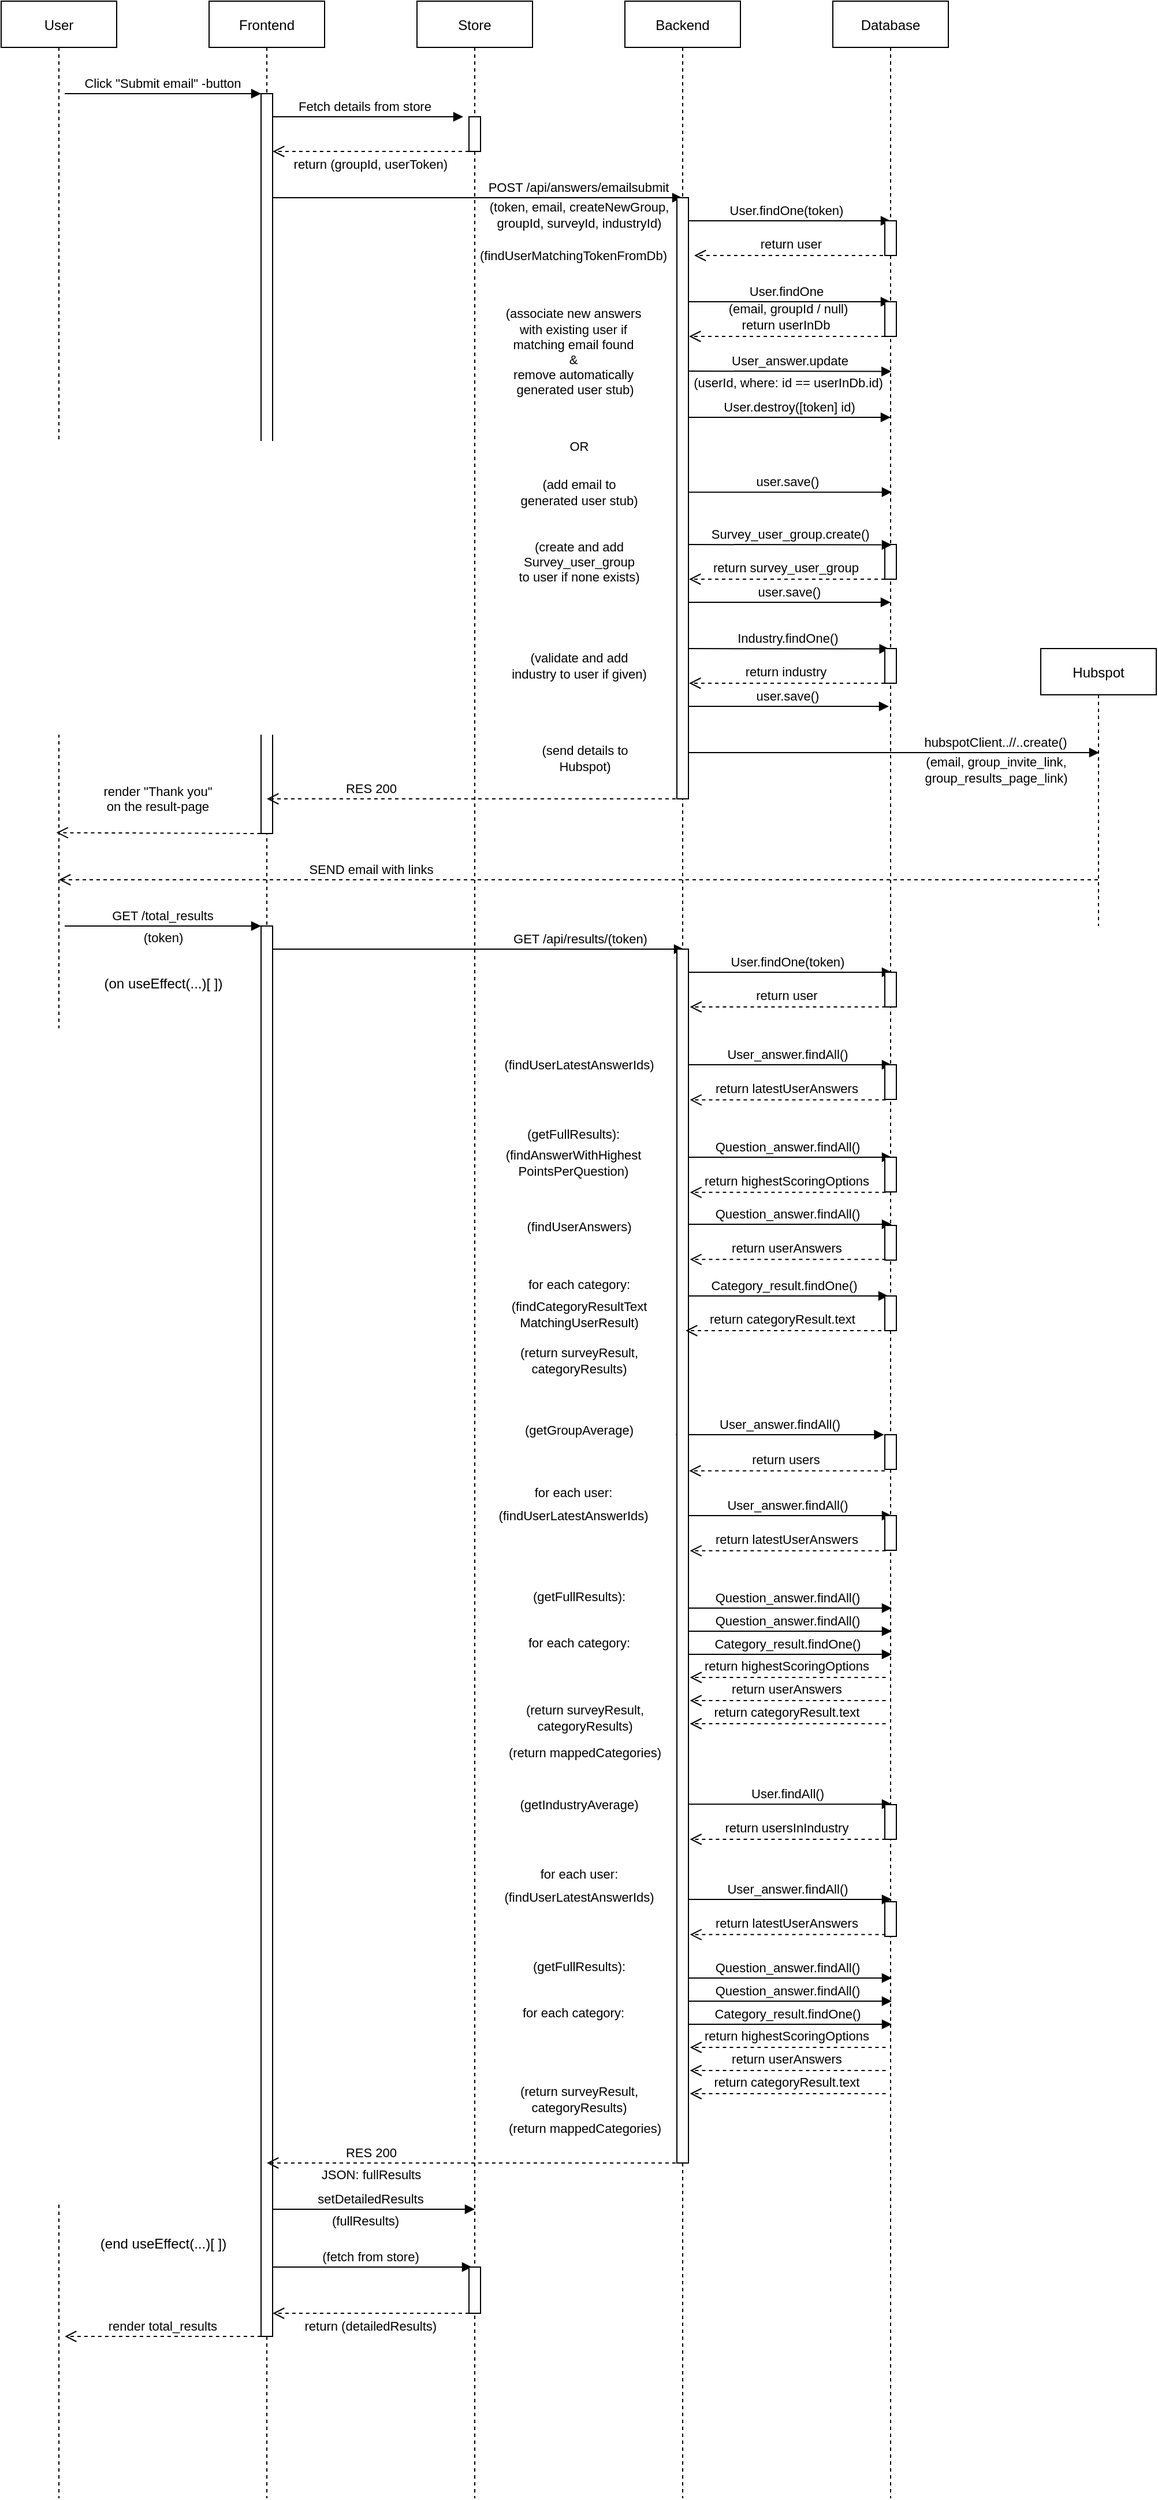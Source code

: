 <mxfile version="14.6.8" type="device"><diagram id="_fzlGBdNxtunt4h5yGqz" name="Page-1"><mxGraphModel dx="828" dy="972" grid="1" gridSize="10" guides="1" tooltips="1" connect="1" arrows="1" fold="1" page="1" pageScale="1" pageWidth="827" pageHeight="1169" math="0" shadow="0"><root><mxCell id="0"/><mxCell id="1" parent="0"/><mxCell id="S_Sg5FoR79178J5LLzJa-69" value="render &quot;Thank you&quot;&#xA;on the result-page&#xA;" style="verticalAlign=bottom;endArrow=open;dashed=1;endSize=8;exitX=-0.055;exitY=0.255;shadow=0;strokeWidth=1;exitDx=0;exitDy=0;exitPerimeter=0;entryX=0.478;entryY=0.333;entryDx=0;entryDy=0;entryPerimeter=0;" edge="1" parent="1" target="S_Sg5FoR79178J5LLzJa-1"><mxGeometry x="0.008" y="-1" relative="1" as="geometry"><mxPoint x="175.27" y="800" as="targetPoint"/><mxPoint x="344.72" y="800" as="sourcePoint"/><Array as="points"/><mxPoint as="offset"/></mxGeometry></mxCell><mxCell id="S_Sg5FoR79178J5LLzJa-140" value="(fetch from store)" style="verticalAlign=bottom;endArrow=block;shadow=0;strokeWidth=1;" edge="1" parent="1"><mxGeometry relative="1" as="geometry"><mxPoint x="352.5" y="2040" as="sourcePoint"/><mxPoint x="527.5" y="2040" as="targetPoint"/></mxGeometry></mxCell><mxCell id="S_Sg5FoR79178J5LLzJa-141" value="return (detailedResults)" style="verticalAlign=bottom;endArrow=open;dashed=1;endSize=8;shadow=0;strokeWidth=1;" edge="1" parent="1"><mxGeometry y="20" relative="1" as="geometry"><mxPoint x="355.07" y="2080" as="targetPoint"/><mxPoint x="524.93" y="2080" as="sourcePoint"/><Array as="points"/><mxPoint as="offset"/></mxGeometry></mxCell><mxCell id="S_Sg5FoR79178J5LLzJa-138" value="setDetailedResults" style="verticalAlign=bottom;endArrow=block;shadow=0;strokeWidth=1;" edge="1" parent="1"><mxGeometry relative="1" as="geometry"><mxPoint x="350" y="1990" as="sourcePoint"/><mxPoint x="530.0" y="1990" as="targetPoint"/></mxGeometry></mxCell><mxCell id="S_Sg5FoR79178J5LLzJa-132" value="User_answer.findAll()" style="verticalAlign=bottom;endArrow=block;shadow=0;strokeWidth=1;" edge="1" parent="1"><mxGeometry relative="1" as="geometry"><mxPoint x="711" y="1722" as="sourcePoint"/><mxPoint x="891.0" y="1722" as="targetPoint"/></mxGeometry></mxCell><mxCell id="S_Sg5FoR79178J5LLzJa-125" value="Question_answer.findAll()" style="verticalAlign=bottom;endArrow=block;shadow=0;strokeWidth=1;" edge="1" parent="1"><mxGeometry relative="1" as="geometry"><mxPoint x="711" y="1790" as="sourcePoint"/><mxPoint x="891.0" y="1790" as="targetPoint"/></mxGeometry></mxCell><mxCell id="S_Sg5FoR79178J5LLzJa-126" value="Question_answer.findAll()" style="verticalAlign=bottom;endArrow=block;shadow=0;strokeWidth=1;" edge="1" parent="1"><mxGeometry relative="1" as="geometry"><mxPoint x="711" y="1810" as="sourcePoint"/><mxPoint x="891.0" y="1810" as="targetPoint"/></mxGeometry></mxCell><mxCell id="S_Sg5FoR79178J5LLzJa-127" value="Category_result.findOne()" style="verticalAlign=bottom;endArrow=block;shadow=0;strokeWidth=1;" edge="1" parent="1"><mxGeometry relative="1" as="geometry"><mxPoint x="711" y="1830" as="sourcePoint"/><mxPoint x="891.0" y="1830" as="targetPoint"/></mxGeometry></mxCell><mxCell id="S_Sg5FoR79178J5LLzJa-128" value="return highestScoringOptions" style="verticalAlign=bottom;endArrow=open;dashed=1;endSize=8;exitX=-0.055;exitY=0.255;shadow=0;strokeWidth=1;exitDx=0;exitDy=0;exitPerimeter=0;" edge="1" parent="1"><mxGeometry x="0.008" y="-1" relative="1" as="geometry"><mxPoint x="716.28" y="1850" as="targetPoint"/><mxPoint x="885.73" y="1850" as="sourcePoint"/><Array as="points"/><mxPoint as="offset"/></mxGeometry></mxCell><mxCell id="S_Sg5FoR79178J5LLzJa-129" value="return userAnswers" style="verticalAlign=bottom;endArrow=open;dashed=1;endSize=8;exitX=-0.055;exitY=0.255;shadow=0;strokeWidth=1;exitDx=0;exitDy=0;exitPerimeter=0;" edge="1" parent="1"><mxGeometry x="0.008" y="-1" relative="1" as="geometry"><mxPoint x="716.28" y="1870" as="targetPoint"/><mxPoint x="885.73" y="1870" as="sourcePoint"/><Array as="points"/><mxPoint as="offset"/></mxGeometry></mxCell><mxCell id="S_Sg5FoR79178J5LLzJa-130" value="return categoryResult.text" style="verticalAlign=bottom;endArrow=open;dashed=1;endSize=8;exitX=-0.055;exitY=0.255;shadow=0;strokeWidth=1;exitDx=0;exitDy=0;exitPerimeter=0;" edge="1" parent="1"><mxGeometry x="0.008" y="-1" relative="1" as="geometry"><mxPoint x="716.28" y="1890" as="targetPoint"/><mxPoint x="885.73" y="1890" as="sourcePoint"/><Array as="points"/><mxPoint as="offset"/></mxGeometry></mxCell><mxCell id="S_Sg5FoR79178J5LLzJa-118" value="User.findAll()" style="verticalAlign=bottom;endArrow=block;shadow=0;strokeWidth=1;" edge="1" parent="1"><mxGeometry relative="1" as="geometry"><mxPoint x="711" y="1639.58" as="sourcePoint"/><mxPoint x="891.0" y="1639.58" as="targetPoint"/></mxGeometry></mxCell><mxCell id="S_Sg5FoR79178J5LLzJa-110" value="Question_answer.findAll()" style="verticalAlign=bottom;endArrow=block;shadow=0;strokeWidth=1;" edge="1" parent="1"><mxGeometry relative="1" as="geometry"><mxPoint x="711" y="1470" as="sourcePoint"/><mxPoint x="891.0" y="1470" as="targetPoint"/></mxGeometry></mxCell><mxCell id="S_Sg5FoR79178J5LLzJa-111" value="Question_answer.findAll()" style="verticalAlign=bottom;endArrow=block;shadow=0;strokeWidth=1;" edge="1" parent="1"><mxGeometry relative="1" as="geometry"><mxPoint x="711" y="1490" as="sourcePoint"/><mxPoint x="891.0" y="1490" as="targetPoint"/></mxGeometry></mxCell><mxCell id="S_Sg5FoR79178J5LLzJa-112" value="Category_result.findOne()" style="verticalAlign=bottom;endArrow=block;shadow=0;strokeWidth=1;" edge="1" parent="1"><mxGeometry relative="1" as="geometry"><mxPoint x="711" y="1510" as="sourcePoint"/><mxPoint x="891" y="1510" as="targetPoint"/></mxGeometry></mxCell><mxCell id="S_Sg5FoR79178J5LLzJa-106" value="User_answer.findAll()" style="verticalAlign=bottom;endArrow=block;shadow=0;strokeWidth=1;" edge="1" parent="1"><mxGeometry relative="1" as="geometry"><mxPoint x="711" y="1390.0" as="sourcePoint"/><mxPoint x="891.0" y="1390.0" as="targetPoint"/></mxGeometry></mxCell><mxCell id="S_Sg5FoR79178J5LLzJa-107" value="return latestUserAnswers" style="verticalAlign=bottom;endArrow=open;dashed=1;endSize=8;exitX=-0.055;exitY=0.255;shadow=0;strokeWidth=1;exitDx=0;exitDy=0;exitPerimeter=0;" edge="1" parent="1"><mxGeometry x="0.008" y="-1" relative="1" as="geometry"><mxPoint x="716.28" y="1420.42" as="targetPoint"/><mxPoint x="885.73" y="1420.42" as="sourcePoint"/><Array as="points"/><mxPoint as="offset"/></mxGeometry></mxCell><mxCell id="S_Sg5FoR79178J5LLzJa-102" value="Question_answer.findAll()" style="verticalAlign=bottom;endArrow=block;shadow=0;strokeWidth=1;" edge="1" parent="1"><mxGeometry relative="1" as="geometry"><mxPoint x="711" y="1138" as="sourcePoint"/><mxPoint x="891.0" y="1138" as="targetPoint"/></mxGeometry></mxCell><mxCell id="S_Sg5FoR79178J5LLzJa-95" value="User_answer.findAll()" style="verticalAlign=bottom;endArrow=block;shadow=0;strokeWidth=1;" edge="1" parent="1"><mxGeometry relative="1" as="geometry"><mxPoint x="704.27" y="1320" as="sourcePoint"/><mxPoint x="884.27" y="1320" as="targetPoint"/></mxGeometry></mxCell><mxCell id="S_Sg5FoR79178J5LLzJa-96" value="return users" style="verticalAlign=bottom;endArrow=open;dashed=1;endSize=8;exitX=-0.055;exitY=0.255;shadow=0;strokeWidth=1;exitDx=0;exitDy=0;exitPerimeter=0;" edge="1" parent="1"><mxGeometry x="0.008" y="-1" relative="1" as="geometry"><mxPoint x="715.55" y="1351.25" as="targetPoint"/><mxPoint x="885" y="1351.25" as="sourcePoint"/><Array as="points"/><mxPoint as="offset"/></mxGeometry></mxCell><mxCell id="S_Sg5FoR79178J5LLzJa-86" value="Category_result.findOne()" style="verticalAlign=bottom;endArrow=block;shadow=0;strokeWidth=1;" edge="1" parent="1"><mxGeometry relative="1" as="geometry"><mxPoint x="708" y="1200.0" as="sourcePoint"/><mxPoint x="888.0" y="1200.0" as="targetPoint"/></mxGeometry></mxCell><mxCell id="S_Sg5FoR79178J5LLzJa-83" value="Question_answer.findAll()" style="verticalAlign=bottom;endArrow=block;shadow=0;strokeWidth=1;" edge="1" parent="1"><mxGeometry relative="1" as="geometry"><mxPoint x="711" y="1080.0" as="sourcePoint"/><mxPoint x="891.0" y="1080.0" as="targetPoint"/></mxGeometry></mxCell><mxCell id="S_Sg5FoR79178J5LLzJa-78" value="User_answer.findAll()" style="verticalAlign=bottom;endArrow=block;shadow=0;strokeWidth=1;" edge="1" parent="1"><mxGeometry relative="1" as="geometry"><mxPoint x="711" y="1000.0" as="sourcePoint"/><mxPoint x="891.0" y="1000.0" as="targetPoint"/></mxGeometry></mxCell><mxCell id="S_Sg5FoR79178J5LLzJa-73" value="User.findOne(token)" style="verticalAlign=bottom;endArrow=block;shadow=0;strokeWidth=1;" edge="1" parent="1"><mxGeometry relative="1" as="geometry"><mxPoint x="711" y="920.0" as="sourcePoint"/><mxPoint x="891" y="920" as="targetPoint"/></mxGeometry></mxCell><mxCell id="S_Sg5FoR79178J5LLzJa-72" value="GET /api/results/(token)" style="verticalAlign=bottom;endArrow=block;shadow=0;strokeWidth=1;" edge="1" parent="1"><mxGeometry x="0.502" relative="1" as="geometry"><mxPoint x="351.5" y="900" as="sourcePoint"/><mxPoint x="711" y="900" as="targetPoint"/><mxPoint as="offset"/></mxGeometry></mxCell><mxCell id="S_Sg5FoR79178J5LLzJa-65" value="hubspotClient..//..create()" style="verticalAlign=bottom;endArrow=block;shadow=0;strokeWidth=1;" edge="1" parent="1"><mxGeometry x="0.502" relative="1" as="geometry"><mxPoint x="711" y="730" as="sourcePoint"/><mxPoint x="1070.5" y="730" as="targetPoint"/><mxPoint as="offset"/></mxGeometry></mxCell><mxCell id="S_Sg5FoR79178J5LLzJa-56" value="user.save()" style="verticalAlign=bottom;endArrow=block;shadow=0;strokeWidth=1;" edge="1" parent="1"><mxGeometry relative="1" as="geometry"><mxPoint x="713.5" y="690.0" as="sourcePoint"/><mxPoint x="888.5" y="690" as="targetPoint"/></mxGeometry></mxCell><mxCell id="S_Sg5FoR79178J5LLzJa-53" value="Industry.findOne()" style="verticalAlign=bottom;endArrow=block;shadow=0;strokeWidth=1;entryX=0.998;entryY=0.014;entryDx=0;entryDy=0;entryPerimeter=0;" edge="1" parent="1"><mxGeometry relative="1" as="geometry"><mxPoint x="713.18" y="640.0" as="sourcePoint"/><mxPoint x="888.82" y="640.28" as="targetPoint"/></mxGeometry></mxCell><mxCell id="S_Sg5FoR79178J5LLzJa-43" value="user.save()" style="verticalAlign=bottom;endArrow=block;shadow=0;strokeWidth=1;" edge="1" parent="1"><mxGeometry relative="1" as="geometry"><mxPoint x="711" y="504.71" as="sourcePoint"/><mxPoint x="891" y="504.71" as="targetPoint"/></mxGeometry></mxCell><mxCell id="S_Sg5FoR79178J5LLzJa-29" value="User.findOne" style="verticalAlign=bottom;endArrow=block;shadow=0;strokeWidth=1;" edge="1" parent="1"><mxGeometry relative="1" as="geometry"><mxPoint x="710" y="340.0" as="sourcePoint"/><mxPoint x="890" y="340" as="targetPoint"/></mxGeometry></mxCell><mxCell id="S_Sg5FoR79178J5LLzJa-26" value="User.findOne(token)" style="verticalAlign=bottom;endArrow=block;shadow=0;strokeWidth=1;" edge="1" parent="1"><mxGeometry relative="1" as="geometry"><mxPoint x="710" y="270.0" as="sourcePoint"/><mxPoint x="890" y="270" as="targetPoint"/></mxGeometry></mxCell><mxCell id="S_Sg5FoR79178J5LLzJa-24" value="POST /api/answers/emailsubmit" style="verticalAlign=bottom;endArrow=block;shadow=0;strokeWidth=1;" edge="1" parent="1"><mxGeometry x="0.502" relative="1" as="geometry"><mxPoint x="350" y="250" as="sourcePoint"/><mxPoint x="709.5" y="250" as="targetPoint"/><mxPoint as="offset"/></mxGeometry></mxCell><mxCell id="S_Sg5FoR79178J5LLzJa-22" value="Fetch details from store" style="verticalAlign=bottom;endArrow=block;entryX=0;entryY=0;shadow=0;strokeWidth=1;" edge="1" parent="1"><mxGeometry relative="1" as="geometry"><mxPoint x="350" y="180.0" as="sourcePoint"/><mxPoint x="520" y="180.0" as="targetPoint"/><mxPoint as="offset"/></mxGeometry></mxCell><mxCell id="S_Sg5FoR79178J5LLzJa-1" value="User" style="shape=umlLifeline;perimeter=lifelinePerimeter;container=1;collapsible=0;recursiveResize=0;rounded=0;shadow=0;strokeWidth=1;" vertex="1" parent="1"><mxGeometry x="120" y="80" width="100" height="2160" as="geometry"/></mxCell><mxCell id="S_Sg5FoR79178J5LLzJa-2" value="Frontend" style="shape=umlLifeline;perimeter=lifelinePerimeter;container=1;collapsible=0;recursiveResize=0;rounded=0;shadow=0;strokeWidth=1;" vertex="1" parent="1"><mxGeometry x="300" y="80" width="100" height="2160" as="geometry"/></mxCell><mxCell id="S_Sg5FoR79178J5LLzJa-3" value="" style="points=[];perimeter=orthogonalPerimeter;rounded=0;shadow=0;strokeWidth=1;" vertex="1" parent="S_Sg5FoR79178J5LLzJa-2"><mxGeometry x="45" y="80" width="10" height="640" as="geometry"/></mxCell><mxCell id="S_Sg5FoR79178J5LLzJa-5" value="" style="points=[];perimeter=orthogonalPerimeter;rounded=0;shadow=0;strokeWidth=1;" vertex="1" parent="S_Sg5FoR79178J5LLzJa-2"><mxGeometry x="45" y="800" width="10" height="1220" as="geometry"/></mxCell><mxCell id="S_Sg5FoR79178J5LLzJa-6" value="Store" style="shape=umlLifeline;perimeter=lifelinePerimeter;container=1;collapsible=0;recursiveResize=0;rounded=0;shadow=0;strokeWidth=1;" vertex="1" parent="1"><mxGeometry x="480" y="80" width="100" height="2160" as="geometry"/></mxCell><mxCell id="S_Sg5FoR79178J5LLzJa-7" value="" style="points=[];perimeter=orthogonalPerimeter;rounded=0;shadow=0;strokeWidth=1;" vertex="1" parent="S_Sg5FoR79178J5LLzJa-6"><mxGeometry x="45" y="100" width="10" height="30" as="geometry"/></mxCell><mxCell id="S_Sg5FoR79178J5LLzJa-144" value="" style="points=[];perimeter=orthogonalPerimeter;rounded=0;shadow=0;strokeWidth=1;" vertex="1" parent="S_Sg5FoR79178J5LLzJa-6"><mxGeometry x="45" y="1960" width="10" height="40" as="geometry"/></mxCell><mxCell id="S_Sg5FoR79178J5LLzJa-9" value="Backend" style="shape=umlLifeline;perimeter=lifelinePerimeter;container=1;collapsible=0;recursiveResize=0;rounded=0;shadow=0;strokeWidth=1;" vertex="1" parent="1"><mxGeometry x="660" y="80" width="100" height="2160" as="geometry"/></mxCell><mxCell id="S_Sg5FoR79178J5LLzJa-10" value="" style="points=[];perimeter=orthogonalPerimeter;rounded=0;shadow=0;strokeWidth=1;" vertex="1" parent="S_Sg5FoR79178J5LLzJa-9"><mxGeometry x="45" y="170" width="10" height="520" as="geometry"/></mxCell><mxCell id="S_Sg5FoR79178J5LLzJa-12" value="" style="points=[];perimeter=orthogonalPerimeter;rounded=0;shadow=0;strokeWidth=1;" vertex="1" parent="S_Sg5FoR79178J5LLzJa-9"><mxGeometry x="45" y="820" width="10" height="1050" as="geometry"/></mxCell><mxCell id="S_Sg5FoR79178J5LLzJa-14" value="Database" style="shape=umlLifeline;perimeter=lifelinePerimeter;container=1;collapsible=0;recursiveResize=0;rounded=0;shadow=0;strokeWidth=1;" vertex="1" parent="1"><mxGeometry x="840" y="80" width="100" height="2160" as="geometry"/></mxCell><mxCell id="S_Sg5FoR79178J5LLzJa-15" value="" style="points=[];perimeter=orthogonalPerimeter;rounded=0;shadow=0;strokeWidth=1;" vertex="1" parent="S_Sg5FoR79178J5LLzJa-14"><mxGeometry x="45" y="190" width="10" height="30" as="geometry"/></mxCell><mxCell id="S_Sg5FoR79178J5LLzJa-48" value="" style="points=[];perimeter=orthogonalPerimeter;rounded=0;shadow=0;strokeWidth=1;" vertex="1" parent="S_Sg5FoR79178J5LLzJa-14"><mxGeometry x="45" y="470" width="10" height="30" as="geometry"/></mxCell><mxCell id="S_Sg5FoR79178J5LLzJa-55" value="" style="points=[];perimeter=orthogonalPerimeter;rounded=0;shadow=0;strokeWidth=1;" vertex="1" parent="S_Sg5FoR79178J5LLzJa-14"><mxGeometry x="45" y="560" width="10" height="30" as="geometry"/></mxCell><mxCell id="S_Sg5FoR79178J5LLzJa-74" value="" style="points=[];perimeter=orthogonalPerimeter;rounded=0;shadow=0;strokeWidth=1;" vertex="1" parent="S_Sg5FoR79178J5LLzJa-14"><mxGeometry x="45" y="840" width="10" height="30" as="geometry"/></mxCell><mxCell id="S_Sg5FoR79178J5LLzJa-79" value="" style="points=[];perimeter=orthogonalPerimeter;rounded=0;shadow=0;strokeWidth=1;" vertex="1" parent="S_Sg5FoR79178J5LLzJa-14"><mxGeometry x="45" y="1000" width="10" height="30" as="geometry"/></mxCell><mxCell id="S_Sg5FoR79178J5LLzJa-81" value="" style="points=[];perimeter=orthogonalPerimeter;rounded=0;shadow=0;strokeWidth=1;" vertex="1" parent="S_Sg5FoR79178J5LLzJa-14"><mxGeometry x="45" y="920" width="10" height="30" as="geometry"/></mxCell><mxCell id="S_Sg5FoR79178J5LLzJa-89" value="" style="points=[];perimeter=orthogonalPerimeter;rounded=0;shadow=0;strokeWidth=1;" vertex="1" parent="S_Sg5FoR79178J5LLzJa-14"><mxGeometry x="45" y="1120" width="10" height="30" as="geometry"/></mxCell><mxCell id="S_Sg5FoR79178J5LLzJa-97" value="" style="points=[];perimeter=orthogonalPerimeter;rounded=0;shadow=0;strokeWidth=1;" vertex="1" parent="S_Sg5FoR79178J5LLzJa-14"><mxGeometry x="45" y="1240" width="10" height="30" as="geometry"/></mxCell><mxCell id="S_Sg5FoR79178J5LLzJa-104" value="" style="points=[];perimeter=orthogonalPerimeter;rounded=0;shadow=0;strokeWidth=1;" vertex="1" parent="S_Sg5FoR79178J5LLzJa-14"><mxGeometry x="45" y="1059" width="10" height="30" as="geometry"/></mxCell><mxCell id="S_Sg5FoR79178J5LLzJa-108" value="" style="points=[];perimeter=orthogonalPerimeter;rounded=0;shadow=0;strokeWidth=1;" vertex="1" parent="S_Sg5FoR79178J5LLzJa-14"><mxGeometry x="45" y="1310" width="10" height="30" as="geometry"/></mxCell><mxCell id="S_Sg5FoR79178J5LLzJa-134" value="" style="points=[];perimeter=orthogonalPerimeter;rounded=0;shadow=0;strokeWidth=1;" vertex="1" parent="S_Sg5FoR79178J5LLzJa-14"><mxGeometry x="45" y="1644" width="10" height="30" as="geometry"/></mxCell><mxCell id="S_Sg5FoR79178J5LLzJa-21" value="Click &quot;Submit email&quot; -button" style="verticalAlign=bottom;endArrow=block;entryX=0;entryY=0;shadow=0;strokeWidth=1;" edge="1" parent="1"><mxGeometry relative="1" as="geometry"><mxPoint x="175" y="160.0" as="sourcePoint"/><mxPoint x="345" y="160.0" as="targetPoint"/><mxPoint as="offset"/></mxGeometry></mxCell><mxCell id="S_Sg5FoR79178J5LLzJa-23" value="return (groupId, userToken)" style="verticalAlign=bottom;endArrow=open;dashed=1;endSize=8;shadow=0;strokeWidth=1;" edge="1" parent="1"><mxGeometry y="20" relative="1" as="geometry"><mxPoint x="355.07" y="210" as="targetPoint"/><mxPoint x="524.93" y="210" as="sourcePoint"/><Array as="points"/><mxPoint as="offset"/></mxGeometry></mxCell><mxCell id="S_Sg5FoR79178J5LLzJa-25" value="&lt;div&gt;(token, email, createNewGroup,&lt;/div&gt;&lt;div&gt;groupId, surveyId, industryId)&lt;br&gt;&lt;/div&gt;" style="text;html=1;align=center;verticalAlign=middle;resizable=0;points=[];autosize=1;fontSize=11;" vertex="1" parent="1"><mxGeometry x="535" y="250" width="170" height="30" as="geometry"/></mxCell><mxCell id="S_Sg5FoR79178J5LLzJa-27" value="(findUserMatchingTokenFromDb)" style="text;html=1;align=center;verticalAlign=middle;resizable=0;points=[];autosize=1;fontSize=11;" vertex="1" parent="1"><mxGeometry x="525" y="290" width="180" height="20" as="geometry"/></mxCell><mxCell id="S_Sg5FoR79178J5LLzJa-28" value="return user" style="verticalAlign=bottom;endArrow=open;dashed=1;endSize=8;exitX=-0.055;exitY=0.255;shadow=0;strokeWidth=1;exitDx=0;exitDy=0;exitPerimeter=0;" edge="1" parent="1"><mxGeometry x="0.008" y="-1" relative="1" as="geometry"><mxPoint x="720" y="300.0" as="targetPoint"/><mxPoint x="889.45" y="300.0" as="sourcePoint"/><Array as="points"/><mxPoint as="offset"/></mxGeometry></mxCell><mxCell id="S_Sg5FoR79178J5LLzJa-30" value="" style="points=[];perimeter=orthogonalPerimeter;rounded=0;shadow=0;strokeWidth=1;" vertex="1" parent="1"><mxGeometry x="885" y="340" width="10" height="30" as="geometry"/></mxCell><mxCell id="S_Sg5FoR79178J5LLzJa-31" value="return userInDb" style="verticalAlign=bottom;endArrow=open;dashed=1;endSize=8;exitX=-0.055;exitY=0.255;shadow=0;strokeWidth=1;exitDx=0;exitDy=0;exitPerimeter=0;" edge="1" parent="1"><mxGeometry x="0.008" y="-1" relative="1" as="geometry"><mxPoint x="715.55" y="370.0" as="targetPoint"/><mxPoint x="885.0" y="370.0" as="sourcePoint"/><Array as="points"/><mxPoint as="offset"/></mxGeometry></mxCell><mxCell id="S_Sg5FoR79178J5LLzJa-32" value="(email, groupId / null)" style="text;html=1;align=center;verticalAlign=middle;resizable=0;points=[];autosize=1;fontSize=11;" vertex="1" parent="1"><mxGeometry x="741" y="336" width="120" height="20" as="geometry"/></mxCell><mxCell id="S_Sg5FoR79178J5LLzJa-34" value="&lt;div&gt;(associate new answers&lt;br&gt;&lt;/div&gt;&lt;div&gt;with existing user if&lt;/div&gt;&lt;div&gt; matching email found&lt;/div&gt;&lt;div&gt;&amp;amp;&lt;/div&gt;&lt;div&gt;remove automatically&lt;div&gt;&amp;nbsp;generated user stub)&lt;/div&gt;&lt;/div&gt;&lt;div&gt;&lt;br&gt;&lt;/div&gt;" style="text;html=1;align=center;verticalAlign=middle;resizable=0;points=[];autosize=1;fontSize=11;" vertex="1" parent="1"><mxGeometry x="550" y="340" width="130" height="100" as="geometry"/></mxCell><mxCell id="S_Sg5FoR79178J5LLzJa-35" value="User.destroy([token] id)" style="verticalAlign=bottom;endArrow=block;shadow=0;strokeWidth=1;" edge="1" parent="1"><mxGeometry relative="1" as="geometry"><mxPoint x="715" y="440.0" as="sourcePoint"/><mxPoint x="890" y="440" as="targetPoint"/></mxGeometry></mxCell><mxCell id="S_Sg5FoR79178J5LLzJa-36" value="&lt;div&gt;&lt;br&gt;&lt;/div&gt;" style="text;html=1;align=center;verticalAlign=middle;resizable=0;points=[];autosize=1;fontSize=11;" vertex="1" parent="1"><mxGeometry x="610" y="415" width="20" height="20" as="geometry"/></mxCell><mxCell id="S_Sg5FoR79178J5LLzJa-38" value="User_answer.update" style="verticalAlign=bottom;endArrow=block;shadow=0;strokeWidth=1;entryX=0.998;entryY=0.014;entryDx=0;entryDy=0;entryPerimeter=0;" edge="1" parent="1" target="S_Sg5FoR79178J5LLzJa-40"><mxGeometry relative="1" as="geometry"><mxPoint x="715" y="400.0" as="sourcePoint"/><mxPoint x="895" y="400" as="targetPoint"/></mxGeometry></mxCell><mxCell id="S_Sg5FoR79178J5LLzJa-40" value="(userId, where: id == userInDb.id)" style="text;html=1;align=center;verticalAlign=middle;resizable=0;points=[];autosize=1;fontSize=11;" vertex="1" parent="1"><mxGeometry x="711" y="400" width="180" height="20" as="geometry"/></mxCell><mxCell id="S_Sg5FoR79178J5LLzJa-41" value="OR" style="text;html=1;align=center;verticalAlign=middle;resizable=0;points=[];autosize=1;fontSize=11;" vertex="1" parent="1"><mxGeometry x="605" y="455" width="30" height="20" as="geometry"/></mxCell><mxCell id="S_Sg5FoR79178J5LLzJa-42" value="&lt;div&gt;(add email to &lt;br&gt;&lt;/div&gt;&lt;div&gt;generated user stub) &lt;/div&gt;" style="text;html=1;align=center;verticalAlign=middle;resizable=0;points=[];autosize=1;fontSize=11;" vertex="1" parent="1"><mxGeometry x="560" y="490" width="120" height="30" as="geometry"/></mxCell><mxCell id="S_Sg5FoR79178J5LLzJa-45" value="&lt;div&gt;(create and add &lt;br&gt;&lt;/div&gt;&lt;div&gt;Survey_user_group&lt;/div&gt;&lt;div&gt;to user if none exists)&lt;/div&gt;" style="text;html=1;align=center;verticalAlign=middle;resizable=0;points=[];autosize=1;fontSize=11;" vertex="1" parent="1"><mxGeometry x="560" y="545" width="120" height="40" as="geometry"/></mxCell><mxCell id="S_Sg5FoR79178J5LLzJa-46" value="Survey_user_group.create()" style="verticalAlign=bottom;endArrow=block;shadow=0;strokeWidth=1;entryX=0.998;entryY=0.014;entryDx=0;entryDy=0;entryPerimeter=0;" edge="1" parent="1"><mxGeometry relative="1" as="geometry"><mxPoint x="715.36" y="550.0" as="sourcePoint"/><mxPoint x="891.0" y="550.28" as="targetPoint"/></mxGeometry></mxCell><mxCell id="S_Sg5FoR79178J5LLzJa-47" value="return survey_user_group" style="verticalAlign=bottom;endArrow=open;dashed=1;endSize=8;exitX=-0.055;exitY=0.255;shadow=0;strokeWidth=1;exitDx=0;exitDy=0;exitPerimeter=0;" edge="1" parent="1"><mxGeometry x="0.008" y="-1" relative="1" as="geometry"><mxPoint x="715.55" y="580.0" as="targetPoint"/><mxPoint x="885.0" y="580.0" as="sourcePoint"/><Array as="points"/><mxPoint as="offset"/></mxGeometry></mxCell><mxCell id="S_Sg5FoR79178J5LLzJa-51" value="user.save()" style="verticalAlign=bottom;endArrow=block;shadow=0;strokeWidth=1;" edge="1" parent="1"><mxGeometry relative="1" as="geometry"><mxPoint x="715" y="600.0" as="sourcePoint"/><mxPoint x="890" y="600" as="targetPoint"/></mxGeometry></mxCell><mxCell id="S_Sg5FoR79178J5LLzJa-52" value="&lt;div&gt;(validate and add&lt;/div&gt;&lt;div&gt;industry to user if given)&lt;/div&gt;" style="text;html=1;align=center;verticalAlign=middle;resizable=0;points=[];autosize=1;fontSize=11;" vertex="1" parent="1"><mxGeometry x="555" y="640" width="130" height="30" as="geometry"/></mxCell><mxCell id="S_Sg5FoR79178J5LLzJa-54" value="return industry" style="verticalAlign=bottom;endArrow=open;dashed=1;endSize=8;exitX=-0.055;exitY=0.255;shadow=0;strokeWidth=1;exitDx=0;exitDy=0;exitPerimeter=0;" edge="1" parent="1"><mxGeometry x="0.008" y="-1" relative="1" as="geometry"><mxPoint x="715.55" y="670.0" as="targetPoint"/><mxPoint x="885.0" y="670.0" as="sourcePoint"/><Array as="points"/><mxPoint as="offset"/></mxGeometry></mxCell><mxCell id="S_Sg5FoR79178J5LLzJa-57" value="Hubspot" style="shape=umlLifeline;perimeter=lifelinePerimeter;container=1;collapsible=0;recursiveResize=0;rounded=0;shadow=0;strokeWidth=1;" vertex="1" parent="1"><mxGeometry x="1020" y="640" width="100" height="240" as="geometry"/></mxCell><mxCell id="S_Sg5FoR79178J5LLzJa-66" value="&lt;div&gt;(send details to &lt;br&gt;&lt;/div&gt;&lt;div&gt;Hubspot)&lt;/div&gt;" style="text;html=1;align=center;verticalAlign=middle;resizable=0;points=[];autosize=1;fontSize=11;" vertex="1" parent="1"><mxGeometry x="580" y="720" width="90" height="30" as="geometry"/></mxCell><mxCell id="S_Sg5FoR79178J5LLzJa-67" value="&lt;div&gt;(email, group_invite_link,&lt;/div&gt;&lt;div&gt;group_results_page_link)&lt;/div&gt;" style="text;html=1;align=center;verticalAlign=middle;resizable=0;points=[];autosize=1;fontSize=11;" vertex="1" parent="1"><mxGeometry x="911" y="730" width="140" height="30" as="geometry"/></mxCell><mxCell id="S_Sg5FoR79178J5LLzJa-68" value="RES 200" style="verticalAlign=bottom;endArrow=open;dashed=1;endSize=8;exitX=-0.055;exitY=0.255;shadow=0;strokeWidth=1;exitDx=0;exitDy=0;exitPerimeter=0;" edge="1" parent="1"><mxGeometry x="0.498" relative="1" as="geometry"><mxPoint x="350.03" y="770.0" as="targetPoint"/><mxPoint x="709.98" y="770.0" as="sourcePoint"/><Array as="points"/><mxPoint as="offset"/></mxGeometry></mxCell><mxCell id="S_Sg5FoR79178J5LLzJa-70" value="GET /total_results" style="verticalAlign=bottom;endArrow=block;entryX=0;entryY=0;shadow=0;strokeWidth=1;" edge="1" parent="1"><mxGeometry relative="1" as="geometry"><mxPoint x="175" y="880.0" as="sourcePoint"/><mxPoint x="345" y="880.0" as="targetPoint"/><mxPoint as="offset"/></mxGeometry></mxCell><mxCell id="S_Sg5FoR79178J5LLzJa-71" value="&lt;font style=&quot;font-size: 11px&quot;&gt;(token)&lt;/font&gt;" style="text;html=1;align=center;verticalAlign=middle;resizable=0;points=[];autosize=1;" vertex="1" parent="1"><mxGeometry x="235" y="880" width="50" height="20" as="geometry"/></mxCell><mxCell id="S_Sg5FoR79178J5LLzJa-76" value="return user" style="verticalAlign=bottom;endArrow=open;dashed=1;endSize=8;exitX=-0.055;exitY=0.255;shadow=0;strokeWidth=1;exitDx=0;exitDy=0;exitPerimeter=0;" edge="1" parent="1"><mxGeometry x="0.008" y="-1" relative="1" as="geometry"><mxPoint x="716.28" y="950.0" as="targetPoint"/><mxPoint x="885.73" y="950.0" as="sourcePoint"/><Array as="points"/><mxPoint as="offset"/></mxGeometry></mxCell><mxCell id="S_Sg5FoR79178J5LLzJa-77" value="(getFullResults):" style="text;html=1;align=center;verticalAlign=middle;resizable=0;points=[];autosize=1;fontSize=11;" vertex="1" parent="1"><mxGeometry x="570" y="1050" width="90" height="20" as="geometry"/></mxCell><mxCell id="S_Sg5FoR79178J5LLzJa-80" value="return latestUserAnswers" style="verticalAlign=bottom;endArrow=open;dashed=1;endSize=8;exitX=-0.055;exitY=0.255;shadow=0;strokeWidth=1;exitDx=0;exitDy=0;exitPerimeter=0;" edge="1" parent="1"><mxGeometry x="0.008" y="-1" relative="1" as="geometry"><mxPoint x="716.28" y="1030.42" as="targetPoint"/><mxPoint x="885.73" y="1030.42" as="sourcePoint"/><Array as="points"/><mxPoint as="offset"/></mxGeometry></mxCell><mxCell id="S_Sg5FoR79178J5LLzJa-82" value="&lt;div&gt;(findAnswerWithHighest&lt;/div&gt;&lt;div&gt;PointsPerQuestion)&lt;/div&gt;" style="text;html=1;align=center;verticalAlign=middle;resizable=0;points=[];autosize=1;fontSize=11;" vertex="1" parent="1"><mxGeometry x="550" y="1070" width="130" height="30" as="geometry"/></mxCell><mxCell id="S_Sg5FoR79178J5LLzJa-84" value="return highestScoringOptions" style="verticalAlign=bottom;endArrow=open;dashed=1;endSize=8;exitX=-0.055;exitY=0.255;shadow=0;strokeWidth=1;exitDx=0;exitDy=0;exitPerimeter=0;" edge="1" parent="1"><mxGeometry x="0.008" y="-1" relative="1" as="geometry"><mxPoint x="716.28" y="1110.42" as="targetPoint"/><mxPoint x="885.73" y="1110.42" as="sourcePoint"/><Array as="points"/><mxPoint as="offset"/></mxGeometry></mxCell><mxCell id="S_Sg5FoR79178J5LLzJa-85" value="&lt;div&gt;(findCategoryResultText&lt;/div&gt;&lt;div&gt;MatchingUserResult)&lt;/div&gt;" style="text;html=1;align=center;verticalAlign=middle;resizable=0;points=[];autosize=1;fontSize=11;" vertex="1" parent="1"><mxGeometry x="555" y="1201" width="130" height="30" as="geometry"/></mxCell><mxCell id="S_Sg5FoR79178J5LLzJa-88" value="return categoryResult.text" style="verticalAlign=bottom;endArrow=open;dashed=1;endSize=8;exitX=-0.055;exitY=0.255;shadow=0;strokeWidth=1;exitDx=0;exitDy=0;exitPerimeter=0;" edge="1" parent="1"><mxGeometry x="0.008" y="-1" relative="1" as="geometry"><mxPoint x="712.55" y="1230" as="targetPoint"/><mxPoint x="882.0" y="1230" as="sourcePoint"/><Array as="points"/><mxPoint as="offset"/></mxGeometry></mxCell><mxCell id="S_Sg5FoR79178J5LLzJa-90" value="RES 200" style="verticalAlign=bottom;endArrow=open;dashed=1;endSize=8;exitX=-0.055;exitY=0.255;shadow=0;strokeWidth=1;exitDx=0;exitDy=0;exitPerimeter=0;" edge="1" parent="1"><mxGeometry x="0.498" relative="1" as="geometry"><mxPoint x="350.02" y="1950.0" as="targetPoint"/><mxPoint x="709.97" y="1950.0" as="sourcePoint"/><Array as="points"/><mxPoint as="offset"/></mxGeometry></mxCell><mxCell id="S_Sg5FoR79178J5LLzJa-92" value="(findUserLatestAnswerIds)" style="text;html=1;align=center;verticalAlign=middle;resizable=0;points=[];autosize=1;fontSize=11;" vertex="1" parent="1"><mxGeometry x="550" y="990" width="140" height="20" as="geometry"/></mxCell><mxCell id="S_Sg5FoR79178J5LLzJa-93" value="&lt;div&gt;(return surveyResult,&lt;/div&gt;&lt;div&gt;categoryResults)&lt;/div&gt;" style="text;html=1;align=center;verticalAlign=middle;resizable=0;points=[];autosize=1;fontSize=11;" vertex="1" parent="1"><mxGeometry x="560" y="1241" width="120" height="30" as="geometry"/></mxCell><mxCell id="S_Sg5FoR79178J5LLzJa-94" value="(getGroupAverage)" style="text;html=1;align=center;verticalAlign=middle;resizable=0;points=[];autosize=1;fontSize=11;" vertex="1" parent="1"><mxGeometry x="565" y="1306" width="110" height="20" as="geometry"/></mxCell><mxCell id="S_Sg5FoR79178J5LLzJa-98" value="for each user:" style="text;html=1;align=center;verticalAlign=middle;resizable=0;points=[];autosize=1;fontSize=11;" vertex="1" parent="1"><mxGeometry x="575" y="1360" width="80" height="20" as="geometry"/></mxCell><mxCell id="S_Sg5FoR79178J5LLzJa-100" value="(findUserAnswers)" style="text;html=1;align=center;verticalAlign=middle;resizable=0;points=[];autosize=1;fontSize=11;" vertex="1" parent="1"><mxGeometry x="565" y="1130" width="110" height="20" as="geometry"/></mxCell><mxCell id="S_Sg5FoR79178J5LLzJa-103" value="return userAnswers" style="verticalAlign=bottom;endArrow=open;dashed=1;endSize=8;exitX=-0.055;exitY=0.255;shadow=0;strokeWidth=1;exitDx=0;exitDy=0;exitPerimeter=0;" edge="1" parent="1"><mxGeometry x="0.008" y="-1" relative="1" as="geometry"><mxPoint x="716.28" y="1168.42" as="targetPoint"/><mxPoint x="885.73" y="1168.42" as="sourcePoint"/><Array as="points"/><mxPoint as="offset"/></mxGeometry></mxCell><mxCell id="S_Sg5FoR79178J5LLzJa-105" value="(findUserLatestAnswerIds)" style="text;html=1;align=center;verticalAlign=middle;resizable=0;points=[];autosize=1;fontSize=11;" vertex="1" parent="1"><mxGeometry x="545" y="1380" width="140" height="20" as="geometry"/></mxCell><mxCell id="S_Sg5FoR79178J5LLzJa-109" value="(getFullResults):" style="text;html=1;align=center;verticalAlign=middle;resizable=0;points=[];autosize=1;fontSize=11;" vertex="1" parent="1"><mxGeometry x="575" y="1450" width="90" height="20" as="geometry"/></mxCell><mxCell id="S_Sg5FoR79178J5LLzJa-113" value="return highestScoringOptions" style="verticalAlign=bottom;endArrow=open;dashed=1;endSize=8;exitX=-0.055;exitY=0.255;shadow=0;strokeWidth=1;exitDx=0;exitDy=0;exitPerimeter=0;" edge="1" parent="1"><mxGeometry x="0.008" y="-1" relative="1" as="geometry"><mxPoint x="716.28" y="1530" as="targetPoint"/><mxPoint x="885.73" y="1530" as="sourcePoint"/><Array as="points"/><mxPoint as="offset"/></mxGeometry></mxCell><mxCell id="S_Sg5FoR79178J5LLzJa-114" value="return userAnswers" style="verticalAlign=bottom;endArrow=open;dashed=1;endSize=8;exitX=-0.055;exitY=0.255;shadow=0;strokeWidth=1;exitDx=0;exitDy=0;exitPerimeter=0;" edge="1" parent="1"><mxGeometry x="0.008" y="-1" relative="1" as="geometry"><mxPoint x="716.28" y="1550" as="targetPoint"/><mxPoint x="885.73" y="1550" as="sourcePoint"/><Array as="points"/><mxPoint as="offset"/></mxGeometry></mxCell><mxCell id="S_Sg5FoR79178J5LLzJa-115" value="return categoryResult.text" style="verticalAlign=bottom;endArrow=open;dashed=1;endSize=8;exitX=-0.055;exitY=0.255;shadow=0;strokeWidth=1;exitDx=0;exitDy=0;exitPerimeter=0;" edge="1" parent="1"><mxGeometry x="0.008" y="-1" relative="1" as="geometry"><mxPoint x="716.28" y="1570" as="targetPoint"/><mxPoint x="885.73" y="1570" as="sourcePoint"/><Array as="points"/><mxPoint as="offset"/></mxGeometry></mxCell><mxCell id="S_Sg5FoR79178J5LLzJa-116" value="&lt;div&gt;(return surveyResult,&lt;/div&gt;&lt;div&gt;categoryResults)&lt;/div&gt;" style="text;html=1;align=center;verticalAlign=middle;resizable=0;points=[];autosize=1;fontSize=11;" vertex="1" parent="1"><mxGeometry x="565" y="1550" width="120" height="30" as="geometry"/></mxCell><mxCell id="S_Sg5FoR79178J5LLzJa-117" value="(getIndustryAverage)" style="text;html=1;align=center;verticalAlign=middle;resizable=0;points=[];autosize=1;fontSize=11;" vertex="1" parent="1"><mxGeometry x="560" y="1630" width="120" height="20" as="geometry"/></mxCell><mxCell id="S_Sg5FoR79178J5LLzJa-119" value="return usersInIndustry" style="verticalAlign=bottom;endArrow=open;dashed=1;endSize=8;exitX=-0.055;exitY=0.255;shadow=0;strokeWidth=1;exitDx=0;exitDy=0;exitPerimeter=0;" edge="1" parent="1"><mxGeometry x="0.008" y="-1" relative="1" as="geometry"><mxPoint x="716.28" y="1670.0" as="targetPoint"/><mxPoint x="885.73" y="1670.0" as="sourcePoint"/><Array as="points"/><mxPoint as="offset"/></mxGeometry></mxCell><mxCell id="S_Sg5FoR79178J5LLzJa-120" value="" style="points=[];perimeter=orthogonalPerimeter;rounded=0;shadow=0;strokeWidth=1;" vertex="1" parent="1"><mxGeometry x="885" y="1640" width="10" height="30" as="geometry"/></mxCell><mxCell id="S_Sg5FoR79178J5LLzJa-121" value="for each user:" style="text;html=1;align=center;verticalAlign=middle;resizable=0;points=[];autosize=1;fontSize=11;" vertex="1" parent="1"><mxGeometry x="580" y="1690" width="80" height="20" as="geometry"/></mxCell><mxCell id="S_Sg5FoR79178J5LLzJa-122" value="(findUserLatestAnswerIds)" style="text;html=1;align=center;verticalAlign=middle;resizable=0;points=[];autosize=1;fontSize=11;" vertex="1" parent="1"><mxGeometry x="550" y="1710" width="140" height="20" as="geometry"/></mxCell><mxCell id="S_Sg5FoR79178J5LLzJa-123" value="(getFullResults):" style="text;html=1;align=center;verticalAlign=middle;resizable=0;points=[];autosize=1;fontSize=11;" vertex="1" parent="1"><mxGeometry x="575" y="1770" width="90" height="20" as="geometry"/></mxCell><mxCell id="S_Sg5FoR79178J5LLzJa-124" value="&lt;div&gt;(return surveyResult,&lt;/div&gt;&lt;div&gt;categoryResults)&lt;/div&gt;" style="text;html=1;align=center;verticalAlign=middle;resizable=0;points=[];autosize=1;fontSize=11;" vertex="1" parent="1"><mxGeometry x="560" y="1880" width="120" height="30" as="geometry"/></mxCell><mxCell id="S_Sg5FoR79178J5LLzJa-133" value="return latestUserAnswers" style="verticalAlign=bottom;endArrow=open;dashed=1;endSize=8;exitX=-0.055;exitY=0.255;shadow=0;strokeWidth=1;exitDx=0;exitDy=0;exitPerimeter=0;" edge="1" parent="1"><mxGeometry x="0.008" y="-1" relative="1" as="geometry"><mxPoint x="716.28" y="1752.42" as="targetPoint"/><mxPoint x="885.73" y="1752.42" as="sourcePoint"/><Array as="points"/><mxPoint as="offset"/></mxGeometry></mxCell><mxCell id="S_Sg5FoR79178J5LLzJa-135" value="&lt;div&gt;(return mappedCategories)&lt;/div&gt;" style="text;html=1;align=center;verticalAlign=middle;resizable=0;points=[];autosize=1;fontSize=11;" vertex="1" parent="1"><mxGeometry x="550" y="1585" width="150" height="20" as="geometry"/></mxCell><mxCell id="S_Sg5FoR79178J5LLzJa-136" value="&lt;div&gt;(return mappedCategories)&lt;/div&gt;" style="text;html=1;align=center;verticalAlign=middle;resizable=0;points=[];autosize=1;fontSize=11;" vertex="1" parent="1"><mxGeometry x="550" y="1910" width="150" height="20" as="geometry"/></mxCell><mxCell id="S_Sg5FoR79178J5LLzJa-137" value="&lt;div&gt;JSON: fullResults&lt;br&gt;&lt;/div&gt;" style="text;html=1;align=center;verticalAlign=middle;resizable=0;points=[];autosize=1;fontSize=11;" vertex="1" parent="1"><mxGeometry x="390" y="1950" width="100" height="20" as="geometry"/></mxCell><mxCell id="S_Sg5FoR79178J5LLzJa-139" value="(fullResults)" style="text;html=1;align=center;verticalAlign=middle;resizable=0;points=[];autosize=1;fontSize=11;" vertex="1" parent="1"><mxGeometry x="400" y="1990" width="70" height="20" as="geometry"/></mxCell><mxCell id="S_Sg5FoR79178J5LLzJa-142" value="(on useEffect(...)[ ])" style="text;html=1;align=center;verticalAlign=middle;resizable=0;points=[];autosize=1;" vertex="1" parent="1"><mxGeometry x="200" y="920" width="120" height="20" as="geometry"/></mxCell><mxCell id="S_Sg5FoR79178J5LLzJa-143" value="(end useEffect(...)[ ])" style="text;html=1;align=center;verticalAlign=middle;resizable=0;points=[];autosize=1;" vertex="1" parent="1"><mxGeometry x="200" y="2010" width="120" height="20" as="geometry"/></mxCell><mxCell id="S_Sg5FoR79178J5LLzJa-145" value="render total_results" style="verticalAlign=bottom;endArrow=open;dashed=1;endSize=8;shadow=0;strokeWidth=1;" edge="1" parent="1"><mxGeometry relative="1" as="geometry"><mxPoint x="175.07" y="2100" as="targetPoint"/><mxPoint x="344.93" y="2100" as="sourcePoint"/><Array as="points"/><mxPoint as="offset"/></mxGeometry></mxCell><mxCell id="S_Sg5FoR79178J5LLzJa-146" value="for each category:" style="text;html=1;align=center;verticalAlign=middle;resizable=0;points=[];autosize=1;fontSize=11;" vertex="1" parent="1"><mxGeometry x="570" y="1180" width="100" height="20" as="geometry"/></mxCell><mxCell id="S_Sg5FoR79178J5LLzJa-147" value="for each category:" style="text;html=1;align=center;verticalAlign=middle;resizable=0;points=[];autosize=1;fontSize=11;" vertex="1" parent="1"><mxGeometry x="570" y="1490" width="100" height="20" as="geometry"/></mxCell><mxCell id="S_Sg5FoR79178J5LLzJa-148" value="for each category:" style="text;html=1;align=center;verticalAlign=middle;resizable=0;points=[];autosize=1;fontSize=11;" vertex="1" parent="1"><mxGeometry x="565" y="1810" width="100" height="20" as="geometry"/></mxCell><mxCell id="S_Sg5FoR79178J5LLzJa-150" value="SEND email with links" style="verticalAlign=bottom;endArrow=open;dashed=1;endSize=8;shadow=0;strokeWidth=1;" edge="1" parent="1" source="S_Sg5FoR79178J5LLzJa-57" target="S_Sg5FoR79178J5LLzJa-1"><mxGeometry x="0.399" relative="1" as="geometry"><mxPoint x="180" y="840" as="targetPoint"/><mxPoint x="799.98" y="840.0" as="sourcePoint"/><Array as="points"><mxPoint x="770" y="840"/></Array><mxPoint as="offset"/></mxGeometry></mxCell></root></mxGraphModel></diagram></mxfile>